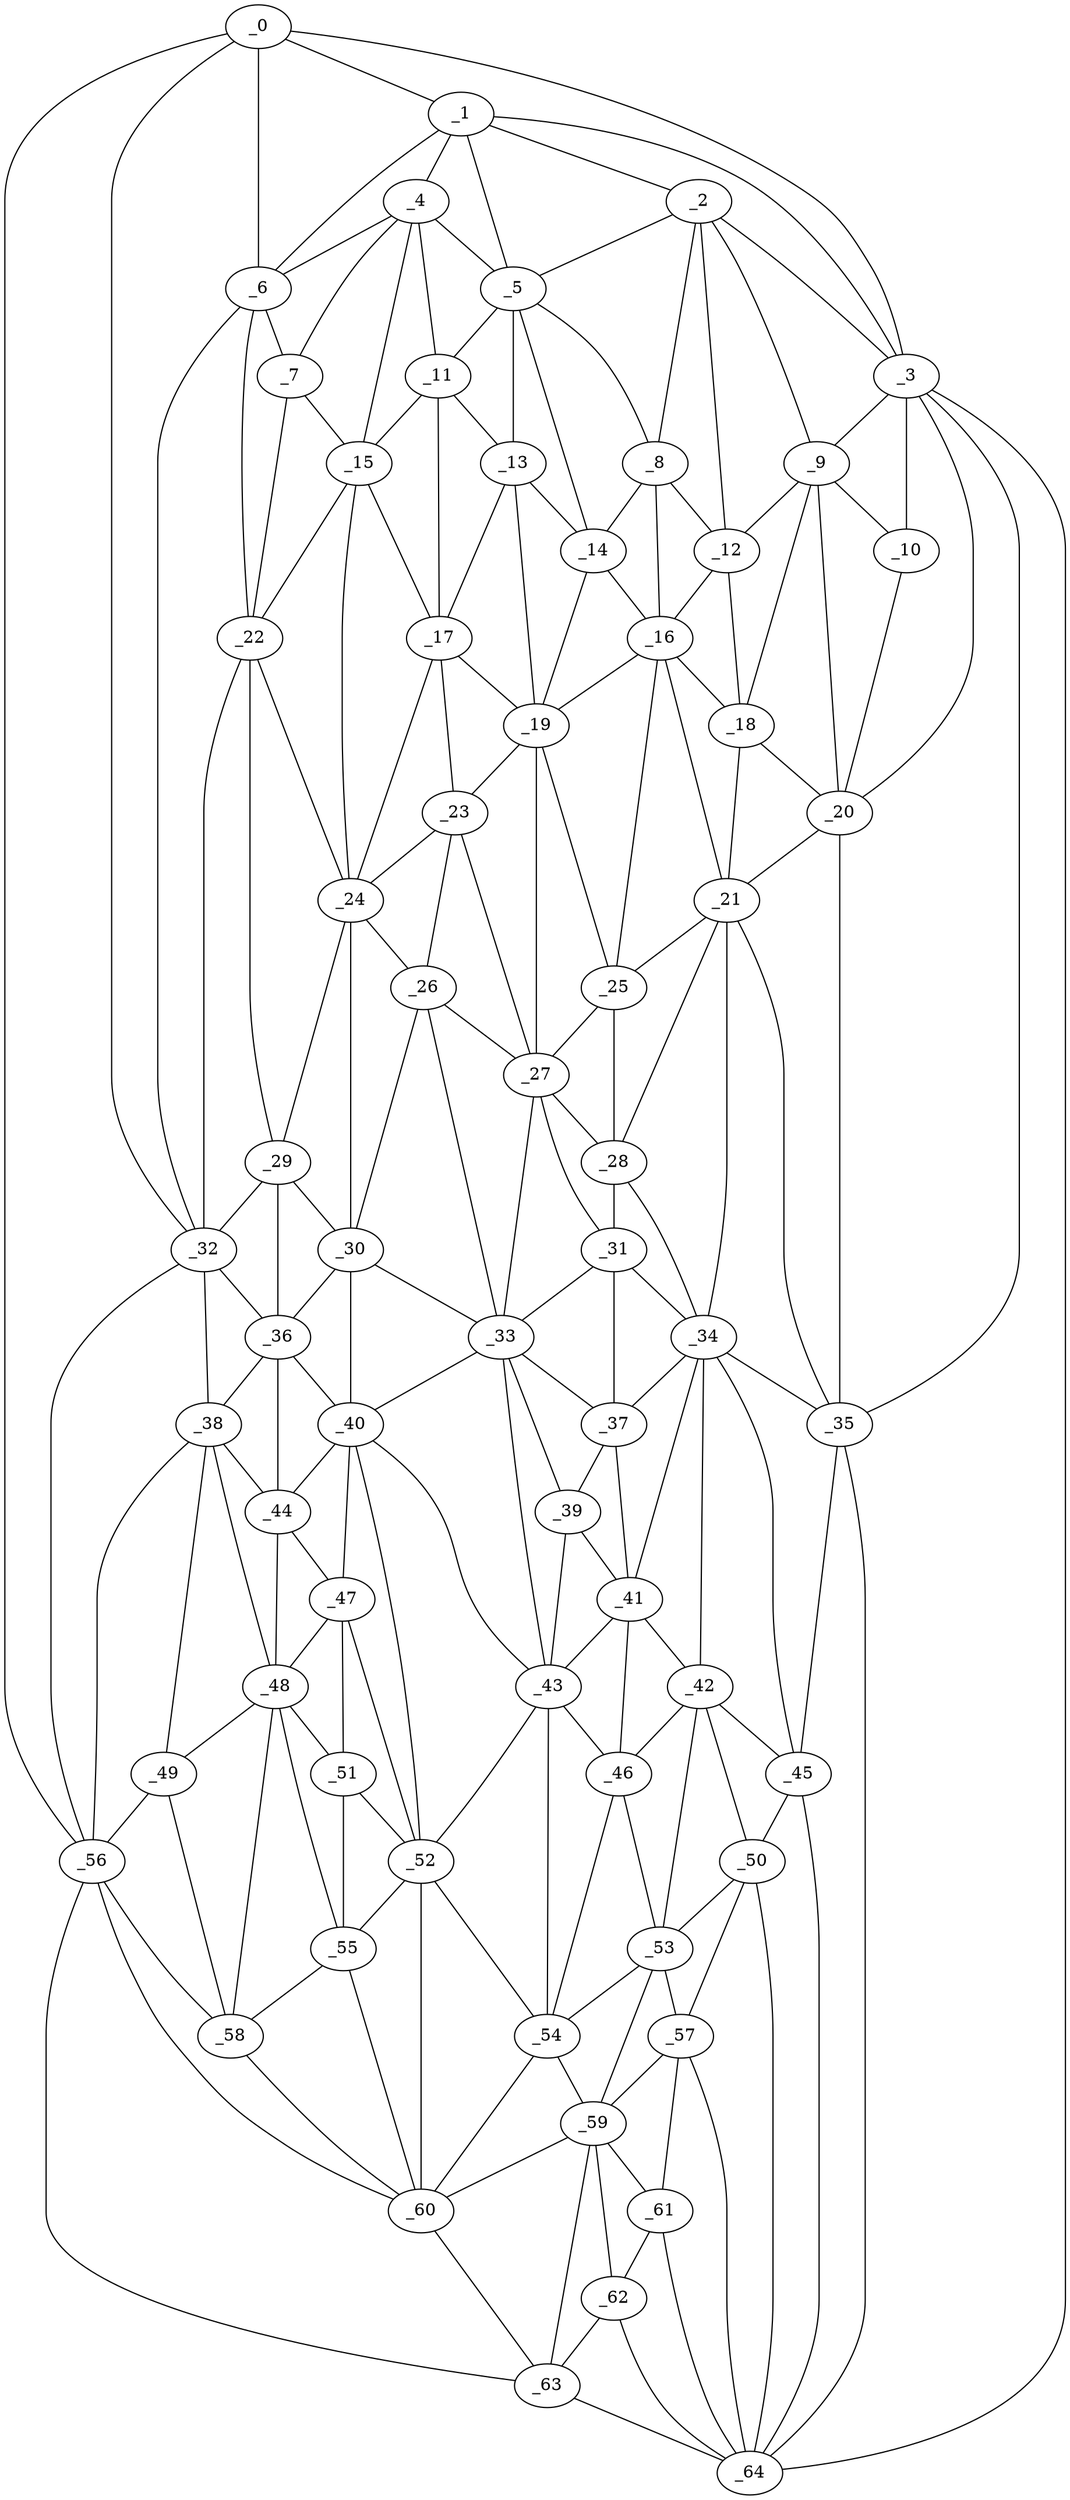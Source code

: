 graph "obj1__265.gxl" {
	_0	 [x=5,
		y=25];
	_1	 [x=13,
		y=52];
	_0 -- _1	 [valence=1];
	_3	 [x=18,
		y=108];
	_0 -- _3	 [valence=1];
	_6	 [x=23,
		y=31];
	_0 -- _6	 [valence=2];
	_32	 [x=60,
		y=26];
	_0 -- _32	 [valence=1];
	_56	 [x=100,
		y=20];
	_0 -- _56	 [valence=1];
	_2	 [x=18,
		y=78];
	_1 -- _2	 [valence=2];
	_1 -- _3	 [valence=2];
	_4	 [x=21,
		y=48];
	_1 -- _4	 [valence=2];
	_5	 [x=22,
		y=59];
	_1 -- _5	 [valence=2];
	_1 -- _6	 [valence=1];
	_2 -- _3	 [valence=1];
	_2 -- _5	 [valence=1];
	_8	 [x=26,
		y=71];
	_2 -- _8	 [valence=2];
	_9	 [x=26,
		y=87];
	_2 -- _9	 [valence=2];
	_12	 [x=27,
		y=75];
	_2 -- _12	 [valence=2];
	_3 -- _9	 [valence=2];
	_10	 [x=26,
		y=104];
	_3 -- _10	 [valence=1];
	_20	 [x=37,
		y=101];
	_3 -- _20	 [valence=1];
	_35	 [x=61,
		y=101];
	_3 -- _35	 [valence=2];
	_64	 [x=126,
		y=101];
	_3 -- _64	 [valence=1];
	_4 -- _5	 [valence=1];
	_4 -- _6	 [valence=2];
	_7	 [x=25,
		y=39];
	_4 -- _7	 [valence=1];
	_11	 [x=27,
		y=51];
	_4 -- _11	 [valence=2];
	_15	 [x=31,
		y=43];
	_4 -- _15	 [valence=2];
	_5 -- _8	 [valence=2];
	_5 -- _11	 [valence=1];
	_13	 [x=29,
		y=60];
	_5 -- _13	 [valence=1];
	_14	 [x=30,
		y=66];
	_5 -- _14	 [valence=1];
	_6 -- _7	 [valence=2];
	_22	 [x=41,
		y=33];
	_6 -- _22	 [valence=2];
	_6 -- _32	 [valence=1];
	_7 -- _15	 [valence=2];
	_7 -- _22	 [valence=1];
	_8 -- _12	 [valence=2];
	_8 -- _14	 [valence=1];
	_16	 [x=32,
		y=72];
	_8 -- _16	 [valence=2];
	_9 -- _10	 [valence=2];
	_9 -- _12	 [valence=1];
	_18	 [x=34,
		y=87];
	_9 -- _18	 [valence=2];
	_9 -- _20	 [valence=1];
	_10 -- _20	 [valence=2];
	_11 -- _13	 [valence=1];
	_11 -- _15	 [valence=1];
	_17	 [x=33,
		y=51];
	_11 -- _17	 [valence=2];
	_12 -- _16	 [valence=2];
	_12 -- _18	 [valence=2];
	_13 -- _14	 [valence=2];
	_13 -- _17	 [valence=2];
	_19	 [x=37,
		y=61];
	_13 -- _19	 [valence=1];
	_14 -- _16	 [valence=2];
	_14 -- _19	 [valence=1];
	_15 -- _17	 [valence=1];
	_15 -- _22	 [valence=2];
	_24	 [x=45,
		y=47];
	_15 -- _24	 [valence=2];
	_16 -- _18	 [valence=2];
	_16 -- _19	 [valence=2];
	_21	 [x=38,
		y=87];
	_16 -- _21	 [valence=1];
	_25	 [x=45,
		y=71];
	_16 -- _25	 [valence=2];
	_17 -- _19	 [valence=2];
	_23	 [x=41,
		y=55];
	_17 -- _23	 [valence=2];
	_17 -- _24	 [valence=1];
	_18 -- _20	 [valence=1];
	_18 -- _21	 [valence=2];
	_19 -- _23	 [valence=1];
	_19 -- _25	 [valence=2];
	_27	 [x=50,
		y=64];
	_19 -- _27	 [valence=2];
	_20 -- _21	 [valence=2];
	_20 -- _35	 [valence=1];
	_21 -- _25	 [valence=1];
	_28	 [x=53,
		y=73];
	_21 -- _28	 [valence=2];
	_34	 [x=61,
		y=85];
	_21 -- _34	 [valence=1];
	_21 -- _35	 [valence=2];
	_22 -- _24	 [valence=2];
	_29	 [x=55,
		y=31];
	_22 -- _29	 [valence=2];
	_22 -- _32	 [valence=1];
	_23 -- _24	 [valence=2];
	_26	 [x=48,
		y=55];
	_23 -- _26	 [valence=2];
	_23 -- _27	 [valence=2];
	_24 -- _26	 [valence=2];
	_24 -- _29	 [valence=2];
	_30	 [x=56,
		y=48];
	_24 -- _30	 [valence=2];
	_25 -- _27	 [valence=2];
	_25 -- _28	 [valence=2];
	_26 -- _27	 [valence=1];
	_26 -- _30	 [valence=2];
	_33	 [x=60,
		y=59];
	_26 -- _33	 [valence=2];
	_27 -- _28	 [valence=2];
	_31	 [x=56,
		y=70];
	_27 -- _31	 [valence=2];
	_27 -- _33	 [valence=2];
	_28 -- _31	 [valence=2];
	_28 -- _34	 [valence=1];
	_29 -- _30	 [valence=1];
	_29 -- _32	 [valence=2];
	_36	 [x=63,
		y=36];
	_29 -- _36	 [valence=2];
	_30 -- _33	 [valence=2];
	_30 -- _36	 [valence=2];
	_40	 [x=74,
		y=49];
	_30 -- _40	 [valence=1];
	_31 -- _33	 [valence=1];
	_31 -- _34	 [valence=2];
	_37	 [x=64,
		y=67];
	_31 -- _37	 [valence=2];
	_32 -- _36	 [valence=1];
	_38	 [x=71,
		y=25];
	_32 -- _38	 [valence=1];
	_32 -- _56	 [valence=2];
	_33 -- _37	 [valence=2];
	_39	 [x=72,
		y=66];
	_33 -- _39	 [valence=2];
	_33 -- _40	 [valence=2];
	_43	 [x=78,
		y=60];
	_33 -- _43	 [valence=1];
	_34 -- _35	 [valence=2];
	_34 -- _37	 [valence=1];
	_41	 [x=76,
		y=69];
	_34 -- _41	 [valence=2];
	_42	 [x=77,
		y=85];
	_34 -- _42	 [valence=1];
	_45	 [x=79,
		y=95];
	_34 -- _45	 [valence=2];
	_35 -- _45	 [valence=2];
	_35 -- _64	 [valence=1];
	_36 -- _38	 [valence=2];
	_36 -- _40	 [valence=2];
	_44	 [x=79,
		y=37];
	_36 -- _44	 [valence=1];
	_37 -- _39	 [valence=2];
	_37 -- _41	 [valence=2];
	_38 -- _44	 [valence=1];
	_48	 [x=87,
		y=30];
	_38 -- _48	 [valence=2];
	_49	 [x=88,
		y=24];
	_38 -- _49	 [valence=2];
	_38 -- _56	 [valence=2];
	_39 -- _41	 [valence=2];
	_39 -- _43	 [valence=2];
	_40 -- _43	 [valence=2];
	_40 -- _44	 [valence=2];
	_47	 [x=85,
		y=40];
	_40 -- _47	 [valence=2];
	_52	 [x=89,
		y=50];
	_40 -- _52	 [valence=2];
	_41 -- _42	 [valence=2];
	_41 -- _43	 [valence=2];
	_46	 [x=82,
		y=69];
	_41 -- _46	 [valence=2];
	_42 -- _45	 [valence=2];
	_42 -- _46	 [valence=2];
	_50	 [x=88,
		y=89];
	_42 -- _50	 [valence=1];
	_53	 [x=94,
		y=75];
	_42 -- _53	 [valence=2];
	_43 -- _46	 [valence=2];
	_43 -- _52	 [valence=1];
	_54	 [x=95,
		y=60];
	_43 -- _54	 [valence=1];
	_44 -- _47	 [valence=1];
	_44 -- _48	 [valence=2];
	_45 -- _50	 [valence=2];
	_45 -- _64	 [valence=1];
	_46 -- _53	 [valence=1];
	_46 -- _54	 [valence=2];
	_47 -- _48	 [valence=2];
	_51	 [x=89,
		y=39];
	_47 -- _51	 [valence=2];
	_47 -- _52	 [valence=2];
	_48 -- _49	 [valence=2];
	_48 -- _51	 [valence=1];
	_55	 [x=97,
		y=40];
	_48 -- _55	 [valence=2];
	_58	 [x=103,
		y=33];
	_48 -- _58	 [valence=2];
	_49 -- _56	 [valence=2];
	_49 -- _58	 [valence=2];
	_50 -- _53	 [valence=2];
	_57	 [x=102,
		y=86];
	_50 -- _57	 [valence=2];
	_50 -- _64	 [valence=2];
	_51 -- _52	 [valence=1];
	_51 -- _55	 [valence=2];
	_52 -- _54	 [valence=2];
	_52 -- _55	 [valence=1];
	_60	 [x=108,
		y=44];
	_52 -- _60	 [valence=2];
	_53 -- _54	 [valence=2];
	_53 -- _57	 [valence=2];
	_59	 [x=106,
		y=74];
	_53 -- _59	 [valence=1];
	_54 -- _59	 [valence=2];
	_54 -- _60	 [valence=1];
	_55 -- _58	 [valence=2];
	_55 -- _60	 [valence=2];
	_56 -- _58	 [valence=2];
	_56 -- _60	 [valence=1];
	_63	 [x=124,
		y=78];
	_56 -- _63	 [valence=1];
	_57 -- _59	 [valence=2];
	_61	 [x=113,
		y=88];
	_57 -- _61	 [valence=1];
	_57 -- _64	 [valence=2];
	_58 -- _60	 [valence=1];
	_59 -- _60	 [valence=2];
	_59 -- _61	 [valence=2];
	_62	 [x=118,
		y=87];
	_59 -- _62	 [valence=1];
	_59 -- _63	 [valence=1];
	_60 -- _63	 [valence=2];
	_61 -- _62	 [valence=2];
	_61 -- _64	 [valence=1];
	_62 -- _63	 [valence=1];
	_62 -- _64	 [valence=2];
	_63 -- _64	 [valence=1];
}
